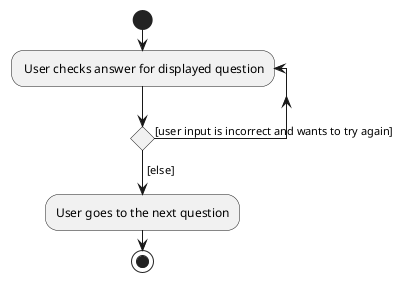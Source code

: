 @startuml
'https://plantuml.com/activity-diagram-beta

start
repeat: User checks answer for displayed question;
repeat while () is ([user input is incorrect and wants to try again])
-> [else];
:User goes to the next question;


stop

@enduml
